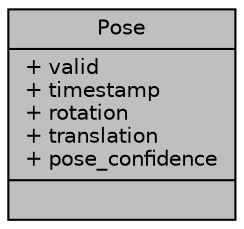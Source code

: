 digraph "Pose"
{
 // LATEX_PDF_SIZE
  edge [fontname="Helvetica",fontsize="10",labelfontname="Helvetica",labelfontsize="10"];
  node [fontname="Helvetica",fontsize="10",shape=record];
  Node1 [label="{Pose\n|+ valid\l+ timestamp\l+ rotation\l+ translation\l+ pose_confidence\l|}",height=0.2,width=0.4,color="black", fillcolor="grey75", style="filled", fontcolor="black",tooltip="Pose structure with data on timing and validity in addition to position and rotation."];
}
